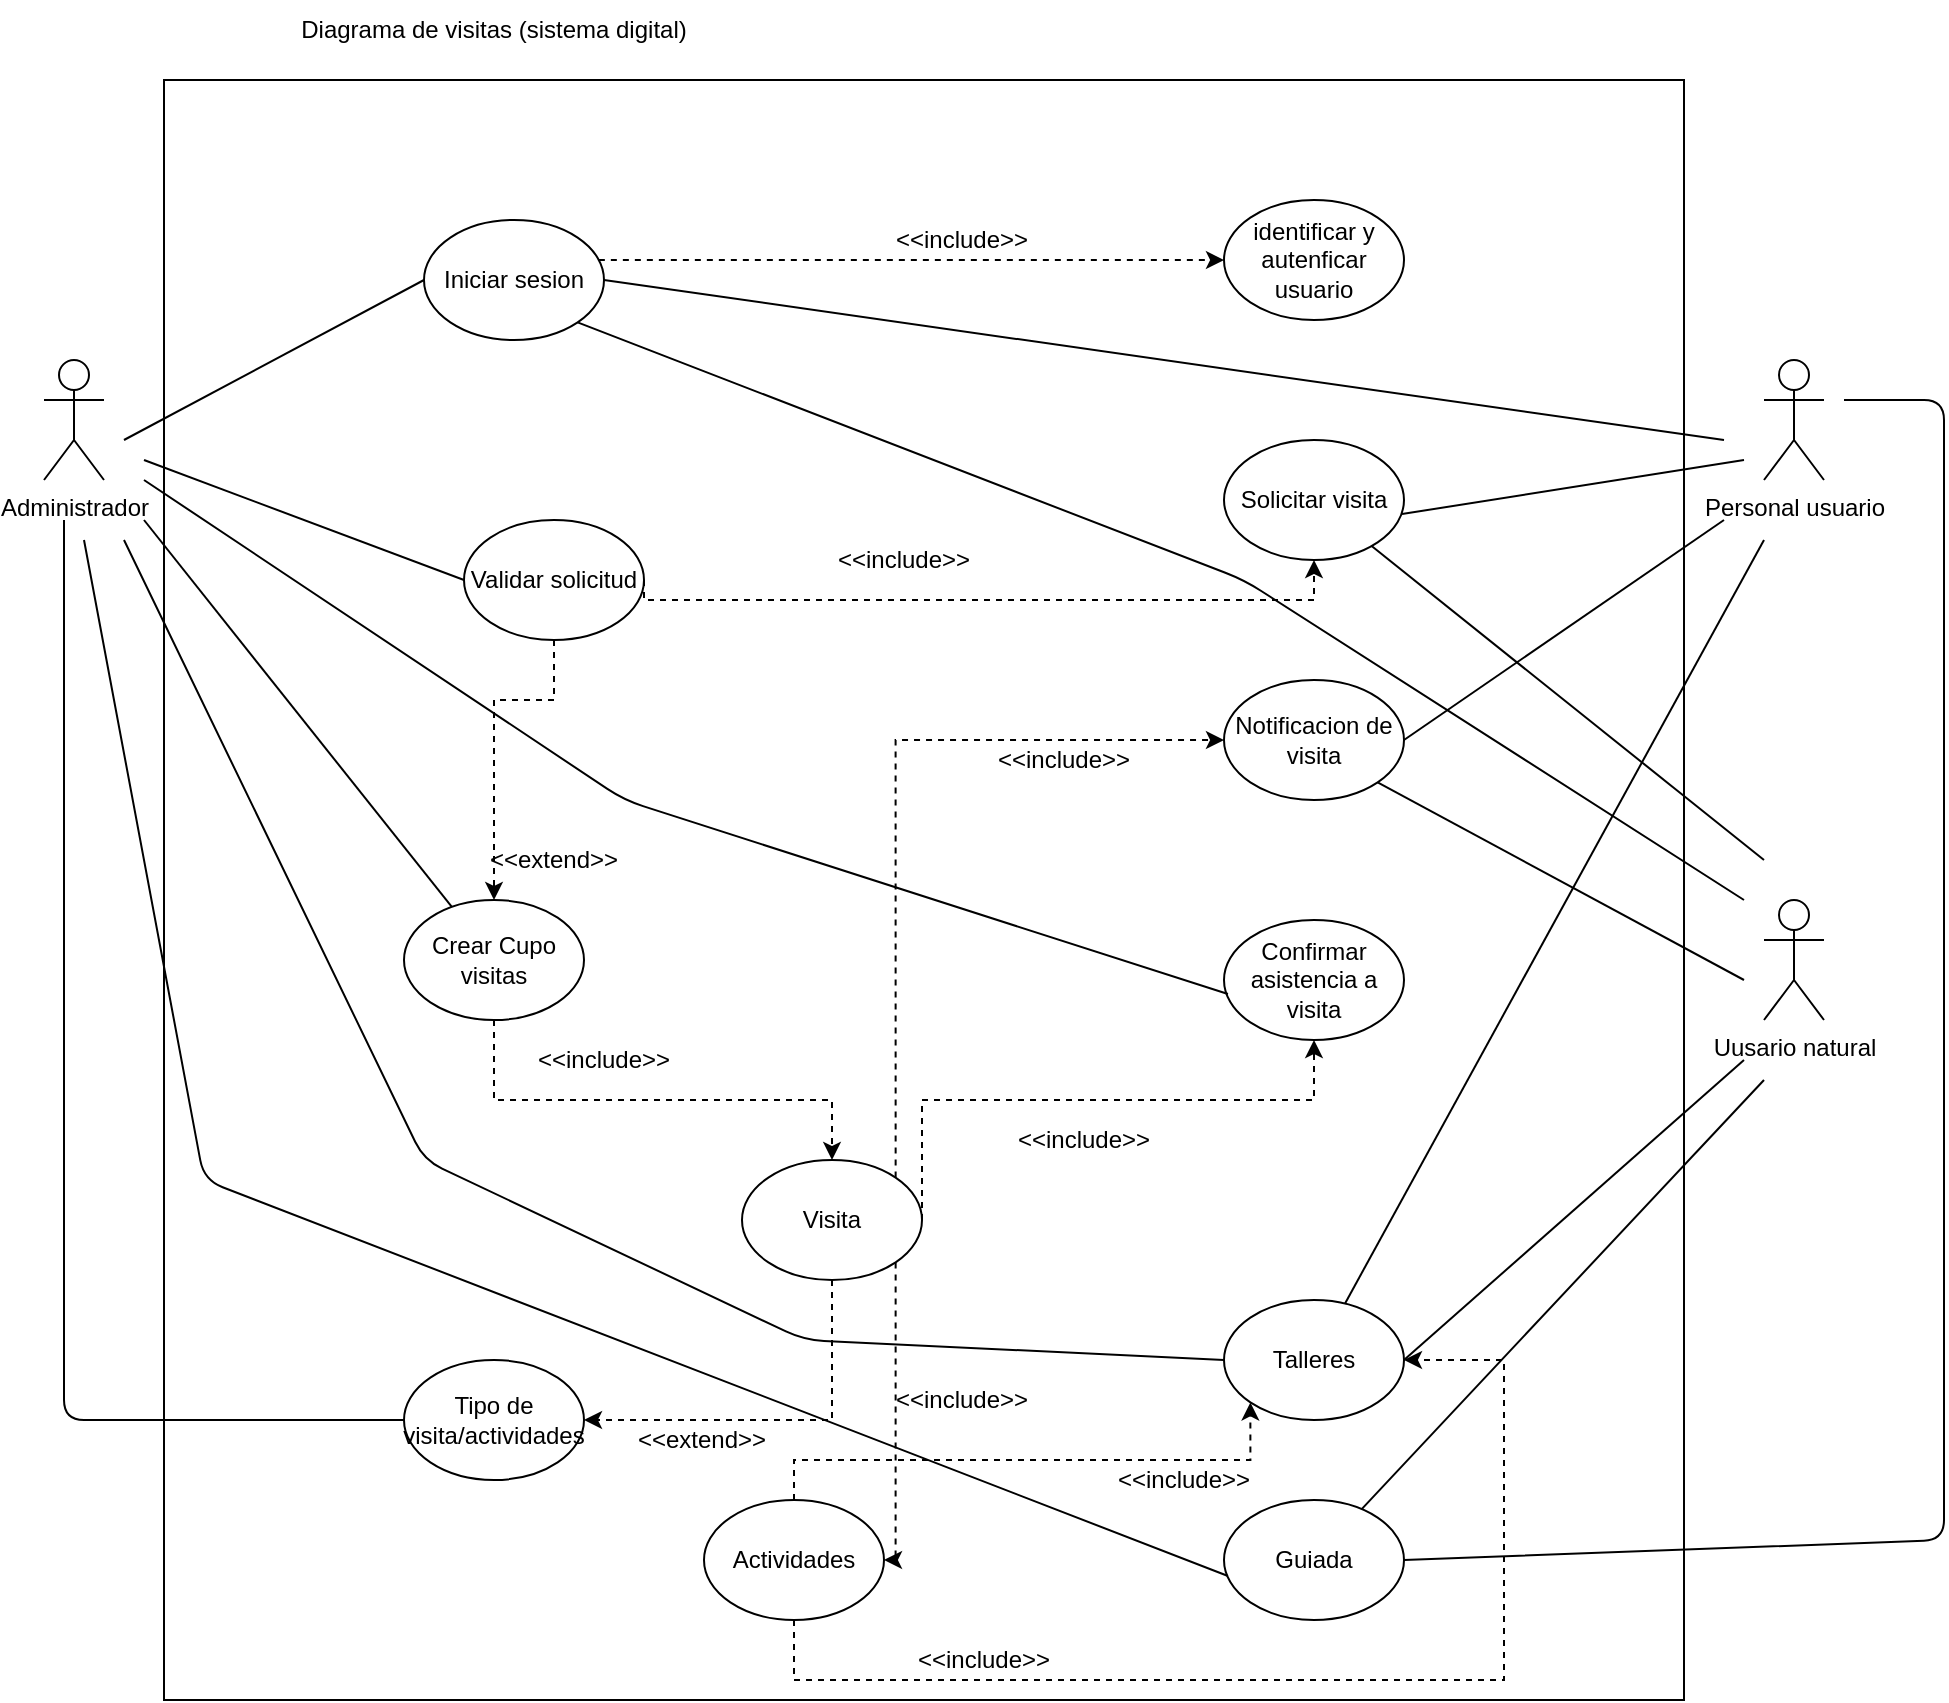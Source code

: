 <mxfile version="13.9.9" type="device"><diagram id="364tdLU4ufpk5OHjL5to" name="Página-1"><mxGraphModel dx="1674" dy="956" grid="1" gridSize="10" guides="1" tooltips="1" connect="1" arrows="1" fold="1" page="1" pageScale="1" pageWidth="827" pageHeight="1169" math="0" shadow="0"><root><mxCell id="0"/><mxCell id="1" parent="0"/><mxCell id="iC7_gViL5AWq0_jx-knI-1" value="" style="rounded=0;whiteSpace=wrap;html=1;" vertex="1" parent="1"><mxGeometry x="80" y="40" width="760" height="810" as="geometry"/></mxCell><mxCell id="iC7_gViL5AWq0_jx-knI-2" value="Administrador" style="shape=umlActor;verticalLabelPosition=bottom;verticalAlign=top;html=1;outlineConnect=0;" vertex="1" parent="1"><mxGeometry x="20" y="180" width="30" height="60" as="geometry"/></mxCell><mxCell id="iC7_gViL5AWq0_jx-knI-4" value="Personal usuario" style="shape=umlActor;verticalLabelPosition=bottom;verticalAlign=top;html=1;outlineConnect=0;" vertex="1" parent="1"><mxGeometry x="880" y="180" width="30" height="60" as="geometry"/></mxCell><mxCell id="iC7_gViL5AWq0_jx-knI-5" value="Uusario natural" style="shape=umlActor;verticalLabelPosition=bottom;verticalAlign=top;html=1;outlineConnect=0;" vertex="1" parent="1"><mxGeometry x="880" y="450" width="30" height="60" as="geometry"/></mxCell><mxCell id="iC7_gViL5AWq0_jx-knI-6" value="Iniciar sesion" style="ellipse;whiteSpace=wrap;html=1;" vertex="1" parent="1"><mxGeometry x="210" y="110" width="90" height="60" as="geometry"/></mxCell><mxCell id="iC7_gViL5AWq0_jx-knI-7" value="identificar y autenficar usuario" style="ellipse;whiteSpace=wrap;html=1;" vertex="1" parent="1"><mxGeometry x="610" y="100" width="90" height="60" as="geometry"/></mxCell><mxCell id="iC7_gViL5AWq0_jx-knI-8" value="Validar solicitud" style="ellipse;whiteSpace=wrap;html=1;" vertex="1" parent="1"><mxGeometry x="230" y="260" width="90" height="60" as="geometry"/></mxCell><mxCell id="iC7_gViL5AWq0_jx-knI-9" value="Crear Cupo visitas" style="ellipse;whiteSpace=wrap;html=1;" vertex="1" parent="1"><mxGeometry x="200" y="450" width="90" height="60" as="geometry"/></mxCell><mxCell id="iC7_gViL5AWq0_jx-knI-10" value="Visita" style="ellipse;whiteSpace=wrap;html=1;" vertex="1" parent="1"><mxGeometry x="369" y="580" width="90" height="60" as="geometry"/></mxCell><mxCell id="iC7_gViL5AWq0_jx-knI-11" value="Solicitar visita" style="ellipse;whiteSpace=wrap;html=1;" vertex="1" parent="1"><mxGeometry x="610" y="220" width="90" height="60" as="geometry"/></mxCell><mxCell id="iC7_gViL5AWq0_jx-knI-12" value="Notificacion de visita" style="ellipse;whiteSpace=wrap;html=1;" vertex="1" parent="1"><mxGeometry x="610" y="340" width="90" height="60" as="geometry"/></mxCell><mxCell id="iC7_gViL5AWq0_jx-knI-13" value="Confirmar asistencia a visita" style="ellipse;whiteSpace=wrap;html=1;" vertex="1" parent="1"><mxGeometry x="610" y="460" width="90" height="60" as="geometry"/></mxCell><mxCell id="iC7_gViL5AWq0_jx-knI-14" value="Tipo de visita/actividades" style="ellipse;whiteSpace=wrap;html=1;" vertex="1" parent="1"><mxGeometry x="200" y="680" width="90" height="60" as="geometry"/></mxCell><mxCell id="iC7_gViL5AWq0_jx-knI-15" value="Actividades" style="ellipse;whiteSpace=wrap;html=1;" vertex="1" parent="1"><mxGeometry x="350" y="750" width="90" height="60" as="geometry"/></mxCell><mxCell id="iC7_gViL5AWq0_jx-knI-17" value="Talleres" style="ellipse;whiteSpace=wrap;html=1;" vertex="1" parent="1"><mxGeometry x="610" y="650" width="90" height="60" as="geometry"/></mxCell><mxCell id="iC7_gViL5AWq0_jx-knI-18" value="Guiada" style="ellipse;whiteSpace=wrap;html=1;" vertex="1" parent="1"><mxGeometry x="610" y="750" width="90" height="60" as="geometry"/></mxCell><mxCell id="iC7_gViL5AWq0_jx-knI-19" value="" style="endArrow=none;html=1;exitX=0;exitY=0.5;exitDx=0;exitDy=0;" edge="1" parent="1" source="iC7_gViL5AWq0_jx-knI-6"><mxGeometry width="50" height="50" relative="1" as="geometry"><mxPoint x="468.332" y="250.873" as="sourcePoint"/><mxPoint x="60" y="220" as="targetPoint"/></mxGeometry></mxCell><mxCell id="iC7_gViL5AWq0_jx-knI-21" value="" style="endArrow=none;html=1;exitX=0;exitY=0.5;exitDx=0;exitDy=0;" edge="1" parent="1" source="iC7_gViL5AWq0_jx-knI-8"><mxGeometry width="50" height="50" relative="1" as="geometry"><mxPoint x="220" y="150" as="sourcePoint"/><mxPoint x="70" y="230" as="targetPoint"/></mxGeometry></mxCell><mxCell id="iC7_gViL5AWq0_jx-knI-22" value="Diagrama de visitas (sistema digital)" style="text;html=1;strokeColor=none;fillColor=none;align=center;verticalAlign=middle;whiteSpace=wrap;rounded=0;" vertex="1" parent="1"><mxGeometry x="140" width="210" height="30" as="geometry"/></mxCell><mxCell id="iC7_gViL5AWq0_jx-knI-23" value="" style="endArrow=none;html=1;" edge="1" parent="1" source="iC7_gViL5AWq0_jx-knI-9"><mxGeometry width="50" height="50" relative="1" as="geometry"><mxPoint x="220" y="320" as="sourcePoint"/><mxPoint x="70" y="260" as="targetPoint"/></mxGeometry></mxCell><mxCell id="iC7_gViL5AWq0_jx-knI-24" value="" style="endArrow=none;html=1;" edge="1" parent="1" source="iC7_gViL5AWq0_jx-knI-14"><mxGeometry width="50" height="50" relative="1" as="geometry"><mxPoint x="230" y="330" as="sourcePoint"/><mxPoint x="30" y="260" as="targetPoint"/><Array as="points"><mxPoint x="30" y="710"/></Array></mxGeometry></mxCell><mxCell id="iC7_gViL5AWq0_jx-knI-25" value="" style="endArrow=none;html=1;exitX=0.022;exitY=0.617;exitDx=0;exitDy=0;exitPerimeter=0;" edge="1" parent="1" source="iC7_gViL5AWq0_jx-knI-13"><mxGeometry width="50" height="50" relative="1" as="geometry"><mxPoint x="240" y="340" as="sourcePoint"/><mxPoint x="70" y="240" as="targetPoint"/><Array as="points"><mxPoint x="310" y="400"/></Array></mxGeometry></mxCell><mxCell id="iC7_gViL5AWq0_jx-knI-26" value="" style="endArrow=none;html=1;exitX=0.022;exitY=0.633;exitDx=0;exitDy=0;exitPerimeter=0;" edge="1" parent="1" source="iC7_gViL5AWq0_jx-knI-18"><mxGeometry width="50" height="50" relative="1" as="geometry"><mxPoint x="250" y="350" as="sourcePoint"/><mxPoint x="40" y="270" as="targetPoint"/><Array as="points"><mxPoint x="100" y="590"/></Array></mxGeometry></mxCell><mxCell id="iC7_gViL5AWq0_jx-knI-27" value="" style="endArrow=none;html=1;exitX=0;exitY=0.5;exitDx=0;exitDy=0;" edge="1" parent="1" source="iC7_gViL5AWq0_jx-knI-17"><mxGeometry width="50" height="50" relative="1" as="geometry"><mxPoint x="260" y="360" as="sourcePoint"/><mxPoint x="60" y="270" as="targetPoint"/><Array as="points"><mxPoint x="400" y="670"/><mxPoint x="210" y="580"/></Array></mxGeometry></mxCell><mxCell id="iC7_gViL5AWq0_jx-knI-28" value="" style="endArrow=none;html=1;entryX=1;entryY=0.5;entryDx=0;entryDy=0;" edge="1" parent="1" target="iC7_gViL5AWq0_jx-knI-6"><mxGeometry width="50" height="50" relative="1" as="geometry"><mxPoint x="860" y="220" as="sourcePoint"/><mxPoint x="390" y="280" as="targetPoint"/></mxGeometry></mxCell><mxCell id="iC7_gViL5AWq0_jx-knI-30" value="" style="endArrow=none;html=1;entryX=0.989;entryY=0.617;entryDx=0;entryDy=0;entryPerimeter=0;" edge="1" parent="1" target="iC7_gViL5AWq0_jx-knI-11"><mxGeometry width="50" height="50" relative="1" as="geometry"><mxPoint x="870" y="230" as="sourcePoint"/><mxPoint x="310" y="150" as="targetPoint"/></mxGeometry></mxCell><mxCell id="iC7_gViL5AWq0_jx-knI-31" value="" style="endArrow=none;html=1;entryX=1;entryY=0.5;entryDx=0;entryDy=0;" edge="1" parent="1" target="iC7_gViL5AWq0_jx-knI-12"><mxGeometry width="50" height="50" relative="1" as="geometry"><mxPoint x="860" y="260" as="sourcePoint"/><mxPoint x="320" y="160" as="targetPoint"/></mxGeometry></mxCell><mxCell id="iC7_gViL5AWq0_jx-knI-32" value="" style="endArrow=none;html=1;" edge="1" parent="1" target="iC7_gViL5AWq0_jx-knI-17"><mxGeometry width="50" height="50" relative="1" as="geometry"><mxPoint x="880" y="270" as="sourcePoint"/><mxPoint x="330" y="170" as="targetPoint"/></mxGeometry></mxCell><mxCell id="iC7_gViL5AWq0_jx-knI-33" value="" style="endArrow=none;html=1;entryX=1;entryY=1;entryDx=0;entryDy=0;" edge="1" parent="1" target="iC7_gViL5AWq0_jx-knI-12"><mxGeometry width="50" height="50" relative="1" as="geometry"><mxPoint x="870" y="490" as="sourcePoint"/><mxPoint x="680" y="380" as="targetPoint"/></mxGeometry></mxCell><mxCell id="iC7_gViL5AWq0_jx-knI-35" value="" style="endArrow=none;html=1;entryX=1;entryY=0.5;entryDx=0;entryDy=0;" edge="1" parent="1" target="iC7_gViL5AWq0_jx-knI-18"><mxGeometry width="50" height="50" relative="1" as="geometry"><mxPoint x="920" y="200" as="sourcePoint"/><mxPoint x="350" y="190" as="targetPoint"/><Array as="points"><mxPoint x="970" y="200"/><mxPoint x="970" y="320"/><mxPoint x="970" y="400"/><mxPoint x="970" y="520"/><mxPoint x="970" y="770"/></Array></mxGeometry></mxCell><mxCell id="iC7_gViL5AWq0_jx-knI-36" value="" style="endArrow=none;html=1;entryX=1;entryY=0.5;entryDx=0;entryDy=0;" edge="1" parent="1" target="iC7_gViL5AWq0_jx-knI-17"><mxGeometry width="50" height="50" relative="1" as="geometry"><mxPoint x="870" y="530" as="sourcePoint"/><mxPoint x="360" y="200" as="targetPoint"/></mxGeometry></mxCell><mxCell id="iC7_gViL5AWq0_jx-knI-37" value="" style="endArrow=none;html=1;" edge="1" parent="1" target="iC7_gViL5AWq0_jx-knI-18"><mxGeometry width="50" height="50" relative="1" as="geometry"><mxPoint x="880" y="540" as="sourcePoint"/><mxPoint x="710" y="690" as="targetPoint"/></mxGeometry></mxCell><mxCell id="iC7_gViL5AWq0_jx-knI-38" style="edgeStyle=orthogonalEdgeStyle;orthogonalLoop=1;jettySize=auto;html=1;horizontal=1;jumpStyle=none;rounded=0;dashed=1;entryX=0;entryY=0.5;entryDx=0;entryDy=0;" edge="1" parent="1" source="iC7_gViL5AWq0_jx-knI-6" target="iC7_gViL5AWq0_jx-knI-7"><mxGeometry relative="1" as="geometry"><mxPoint x="380" y="100" as="sourcePoint"/><mxPoint x="551" y="100" as="targetPoint"/><Array as="points"><mxPoint x="380" y="130"/><mxPoint x="380" y="130"/></Array></mxGeometry></mxCell><mxCell id="iC7_gViL5AWq0_jx-knI-40" value="&amp;lt;&amp;lt;include&amp;gt;&amp;gt;" style="text;html=1;strokeColor=none;fillColor=none;align=center;verticalAlign=middle;whiteSpace=wrap;rounded=0;" vertex="1" parent="1"><mxGeometry x="459" y="110" width="40" height="20" as="geometry"/></mxCell><mxCell id="iC7_gViL5AWq0_jx-knI-44" value="" style="endArrow=none;html=1;exitX=1;exitY=1;exitDx=0;exitDy=0;" edge="1" parent="1" source="iC7_gViL5AWq0_jx-knI-6"><mxGeometry width="50" height="50" relative="1" as="geometry"><mxPoint x="220" y="150" as="sourcePoint"/><mxPoint x="870" y="450" as="targetPoint"/><Array as="points"><mxPoint x="620" y="290"/></Array></mxGeometry></mxCell><mxCell id="iC7_gViL5AWq0_jx-knI-47" style="edgeStyle=orthogonalEdgeStyle;orthogonalLoop=1;jettySize=auto;html=1;horizontal=1;jumpStyle=none;rounded=0;dashed=1;entryX=0.5;entryY=1;entryDx=0;entryDy=0;exitX=1;exitY=0.5;exitDx=0;exitDy=0;" edge="1" parent="1" source="iC7_gViL5AWq0_jx-knI-8" target="iC7_gViL5AWq0_jx-knI-11"><mxGeometry relative="1" as="geometry"><mxPoint x="322.727" y="310.059" as="sourcePoint"/><mxPoint x="635.27" y="310" as="targetPoint"/><Array as="points"><mxPoint x="320" y="300"/><mxPoint x="655" y="300"/></Array></mxGeometry></mxCell><mxCell id="iC7_gViL5AWq0_jx-knI-48" value="&amp;lt;&amp;lt;include&amp;gt;&amp;gt;" style="text;html=1;strokeColor=none;fillColor=none;align=center;verticalAlign=middle;whiteSpace=wrap;rounded=0;" vertex="1" parent="1"><mxGeometry x="430" y="270" width="40" height="20" as="geometry"/></mxCell><mxCell id="iC7_gViL5AWq0_jx-knI-49" style="edgeStyle=orthogonalEdgeStyle;orthogonalLoop=1;jettySize=auto;html=1;horizontal=1;jumpStyle=none;rounded=0;dashed=1;exitX=0.5;exitY=1;exitDx=0;exitDy=0;" edge="1" parent="1" source="iC7_gViL5AWq0_jx-knI-8" target="iC7_gViL5AWq0_jx-knI-9"><mxGeometry relative="1" as="geometry"><mxPoint x="307.457" y="140.059" as="sourcePoint"/><mxPoint x="620" y="140" as="targetPoint"/><Array as="points"><mxPoint x="275" y="350"/><mxPoint x="245" y="350"/></Array></mxGeometry></mxCell><mxCell id="iC7_gViL5AWq0_jx-knI-52" value="&amp;lt;&amp;lt;extend&amp;gt;&amp;gt;" style="text;html=1;strokeColor=none;fillColor=none;align=center;verticalAlign=middle;whiteSpace=wrap;rounded=0;" vertex="1" parent="1"><mxGeometry x="255" y="420" width="40" height="20" as="geometry"/></mxCell><mxCell id="iC7_gViL5AWq0_jx-knI-53" style="edgeStyle=orthogonalEdgeStyle;orthogonalLoop=1;jettySize=auto;html=1;horizontal=1;jumpStyle=none;rounded=0;dashed=1;exitX=0.5;exitY=1;exitDx=0;exitDy=0;" edge="1" parent="1" source="iC7_gViL5AWq0_jx-knI-9"><mxGeometry relative="1" as="geometry"><mxPoint x="307.426" y="140" as="sourcePoint"/><mxPoint x="414" y="580" as="targetPoint"/><Array as="points"><mxPoint x="245" y="550"/><mxPoint x="414" y="550"/></Array></mxGeometry></mxCell><mxCell id="iC7_gViL5AWq0_jx-knI-54" value="&amp;lt;&amp;lt;include&amp;gt;&amp;gt;" style="text;html=1;strokeColor=none;fillColor=none;align=center;verticalAlign=middle;whiteSpace=wrap;rounded=0;" vertex="1" parent="1"><mxGeometry x="280" y="520" width="40" height="20" as="geometry"/></mxCell><mxCell id="iC7_gViL5AWq0_jx-knI-55" style="edgeStyle=orthogonalEdgeStyle;orthogonalLoop=1;jettySize=auto;html=1;horizontal=1;jumpStyle=none;rounded=0;dashed=1;entryX=1;entryY=0.5;entryDx=0;entryDy=0;exitX=0.5;exitY=1;exitDx=0;exitDy=0;" edge="1" parent="1" source="iC7_gViL5AWq0_jx-knI-10" target="iC7_gViL5AWq0_jx-knI-14"><mxGeometry relative="1" as="geometry"><mxPoint x="307.426" y="140" as="sourcePoint"/><mxPoint x="620" y="140" as="targetPoint"/><Array as="points"><mxPoint x="414" y="710"/></Array></mxGeometry></mxCell><mxCell id="iC7_gViL5AWq0_jx-knI-56" value="&amp;lt;&amp;lt;extend&amp;gt;&amp;gt;" style="text;html=1;strokeColor=none;fillColor=none;align=center;verticalAlign=middle;whiteSpace=wrap;rounded=0;" vertex="1" parent="1"><mxGeometry x="329" y="710" width="40" height="20" as="geometry"/></mxCell><mxCell id="iC7_gViL5AWq0_jx-knI-57" style="edgeStyle=orthogonalEdgeStyle;orthogonalLoop=1;jettySize=auto;html=1;horizontal=1;jumpStyle=none;rounded=0;dashed=1;entryX=1;entryY=0.5;entryDx=0;entryDy=0;exitX=1;exitY=1;exitDx=0;exitDy=0;" edge="1" parent="1" source="iC7_gViL5AWq0_jx-knI-10" target="iC7_gViL5AWq0_jx-knI-15"><mxGeometry relative="1" as="geometry"><mxPoint x="307.426" y="140" as="sourcePoint"/><mxPoint x="620" y="140" as="targetPoint"/><Array as="points"><mxPoint x="446" y="780"/></Array></mxGeometry></mxCell><mxCell id="iC7_gViL5AWq0_jx-knI-58" value="&amp;lt;&amp;lt;include&amp;gt;&amp;gt;" style="text;html=1;strokeColor=none;fillColor=none;align=center;verticalAlign=middle;whiteSpace=wrap;rounded=0;" vertex="1" parent="1"><mxGeometry x="459" y="690" width="40" height="20" as="geometry"/></mxCell><mxCell id="iC7_gViL5AWq0_jx-knI-59" style="edgeStyle=orthogonalEdgeStyle;orthogonalLoop=1;jettySize=auto;html=1;horizontal=1;jumpStyle=none;rounded=0;dashed=1;entryX=0;entryY=0.5;entryDx=0;entryDy=0;exitX=1;exitY=0;exitDx=0;exitDy=0;" edge="1" parent="1" source="iC7_gViL5AWq0_jx-knI-10" target="iC7_gViL5AWq0_jx-knI-12"><mxGeometry relative="1" as="geometry"><mxPoint x="307.426" y="140" as="sourcePoint"/><mxPoint x="620" y="140" as="targetPoint"/><Array as="points"><mxPoint x="446" y="370"/></Array></mxGeometry></mxCell><mxCell id="iC7_gViL5AWq0_jx-knI-60" value="&amp;lt;&amp;lt;include&amp;gt;&amp;gt;" style="text;html=1;strokeColor=none;fillColor=none;align=center;verticalAlign=middle;whiteSpace=wrap;rounded=0;" vertex="1" parent="1"><mxGeometry x="510" y="370" width="40" height="20" as="geometry"/></mxCell><mxCell id="iC7_gViL5AWq0_jx-knI-61" style="edgeStyle=orthogonalEdgeStyle;orthogonalLoop=1;jettySize=auto;html=1;horizontal=1;jumpStyle=none;rounded=0;dashed=1;entryX=0.5;entryY=1;entryDx=0;entryDy=0;exitX=1;exitY=0.5;exitDx=0;exitDy=0;" edge="1" parent="1" source="iC7_gViL5AWq0_jx-knI-10" target="iC7_gViL5AWq0_jx-knI-13"><mxGeometry relative="1" as="geometry"><mxPoint x="307.426" y="140" as="sourcePoint"/><mxPoint x="620" y="140" as="targetPoint"/><Array as="points"><mxPoint x="459" y="550"/><mxPoint x="655" y="550"/></Array></mxGeometry></mxCell><mxCell id="iC7_gViL5AWq0_jx-knI-63" value="&amp;lt;&amp;lt;include&amp;gt;&amp;gt;" style="text;html=1;strokeColor=none;fillColor=none;align=center;verticalAlign=middle;whiteSpace=wrap;rounded=0;" vertex="1" parent="1"><mxGeometry x="520" y="560" width="40" height="20" as="geometry"/></mxCell><mxCell id="iC7_gViL5AWq0_jx-knI-64" style="edgeStyle=orthogonalEdgeStyle;orthogonalLoop=1;jettySize=auto;html=1;horizontal=1;jumpStyle=none;rounded=0;dashed=1;" edge="1" parent="1" source="iC7_gViL5AWq0_jx-knI-15" target="iC7_gViL5AWq0_jx-knI-17"><mxGeometry relative="1" as="geometry"><mxPoint x="307.426" y="140" as="sourcePoint"/><mxPoint x="620" y="140" as="targetPoint"/><Array as="points"><mxPoint x="395" y="840"/><mxPoint x="750" y="840"/><mxPoint x="750" y="680"/></Array></mxGeometry></mxCell><mxCell id="iC7_gViL5AWq0_jx-knI-65" value="&amp;lt;&amp;lt;include&amp;gt;&amp;gt;" style="text;html=1;strokeColor=none;fillColor=none;align=center;verticalAlign=middle;whiteSpace=wrap;rounded=0;" vertex="1" parent="1"><mxGeometry x="470" y="820" width="40" height="20" as="geometry"/></mxCell><mxCell id="iC7_gViL5AWq0_jx-knI-66" style="edgeStyle=orthogonalEdgeStyle;orthogonalLoop=1;jettySize=auto;html=1;horizontal=1;jumpStyle=none;rounded=0;dashed=1;entryX=0;entryY=1;entryDx=0;entryDy=0;" edge="1" parent="1" source="iC7_gViL5AWq0_jx-knI-15" target="iC7_gViL5AWq0_jx-knI-17"><mxGeometry relative="1" as="geometry"><mxPoint x="307.426" y="140" as="sourcePoint"/><mxPoint x="620" y="140" as="targetPoint"/><Array as="points"><mxPoint x="395" y="730"/><mxPoint x="623" y="730"/></Array></mxGeometry></mxCell><mxCell id="iC7_gViL5AWq0_jx-knI-67" value="&amp;lt;&amp;lt;include&amp;gt;&amp;gt;" style="text;html=1;strokeColor=none;fillColor=none;align=center;verticalAlign=middle;whiteSpace=wrap;rounded=0;" vertex="1" parent="1"><mxGeometry x="570" y="730" width="40" height="20" as="geometry"/></mxCell><mxCell id="iC7_gViL5AWq0_jx-knI-68" value="" style="endArrow=none;html=1;" edge="1" parent="1" target="iC7_gViL5AWq0_jx-knI-11"><mxGeometry width="50" height="50" relative="1" as="geometry"><mxPoint x="880" y="430" as="sourcePoint"/><mxPoint x="1010" y="280" as="targetPoint"/></mxGeometry></mxCell></root></mxGraphModel></diagram></mxfile>